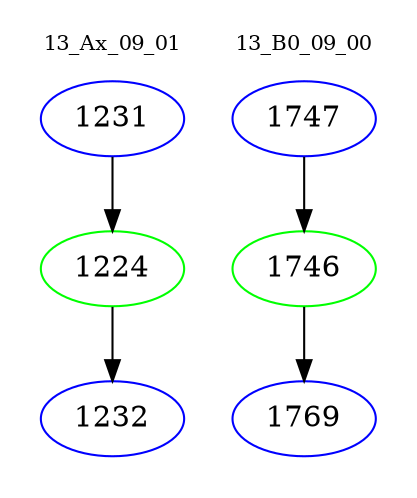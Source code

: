 digraph{
subgraph cluster_0 {
color = white
label = "13_Ax_09_01";
fontsize=10;
T0_1231 [label="1231", color="blue"]
T0_1231 -> T0_1224 [color="black"]
T0_1224 [label="1224", color="green"]
T0_1224 -> T0_1232 [color="black"]
T0_1232 [label="1232", color="blue"]
}
subgraph cluster_1 {
color = white
label = "13_B0_09_00";
fontsize=10;
T1_1747 [label="1747", color="blue"]
T1_1747 -> T1_1746 [color="black"]
T1_1746 [label="1746", color="green"]
T1_1746 -> T1_1769 [color="black"]
T1_1769 [label="1769", color="blue"]
}
}
